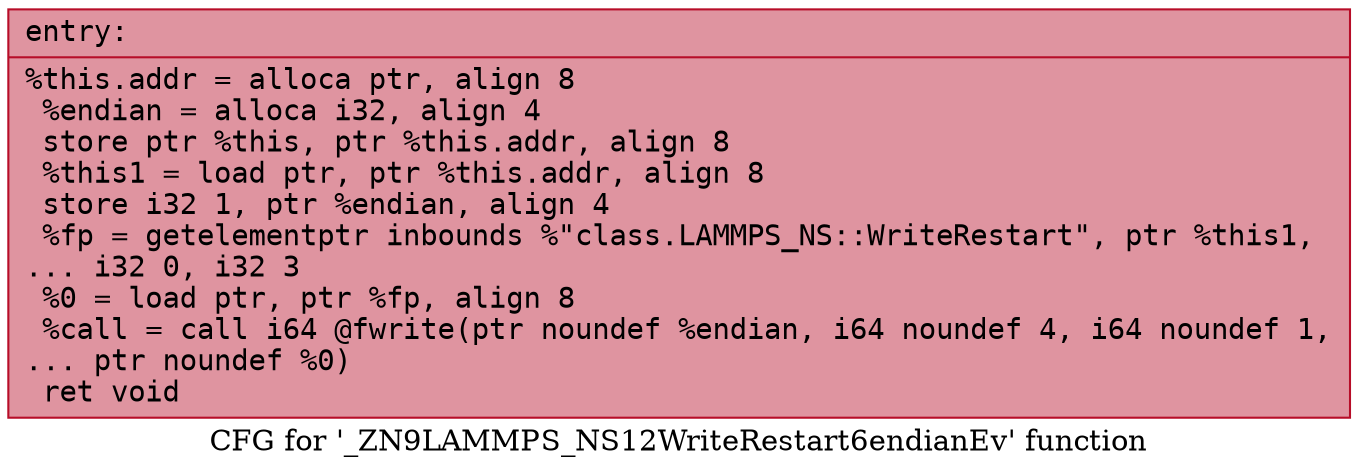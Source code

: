 digraph "CFG for '_ZN9LAMMPS_NS12WriteRestart6endianEv' function" {
	label="CFG for '_ZN9LAMMPS_NS12WriteRestart6endianEv' function";

	Node0x557ad5c810e0 [shape=record,color="#b70d28ff", style=filled, fillcolor="#b70d2870" fontname="Courier",label="{entry:\l|  %this.addr = alloca ptr, align 8\l  %endian = alloca i32, align 4\l  store ptr %this, ptr %this.addr, align 8\l  %this1 = load ptr, ptr %this.addr, align 8\l  store i32 1, ptr %endian, align 4\l  %fp = getelementptr inbounds %\"class.LAMMPS_NS::WriteRestart\", ptr %this1,\l... i32 0, i32 3\l  %0 = load ptr, ptr %fp, align 8\l  %call = call i64 @fwrite(ptr noundef %endian, i64 noundef 4, i64 noundef 1,\l... ptr noundef %0)\l  ret void\l}"];
}
